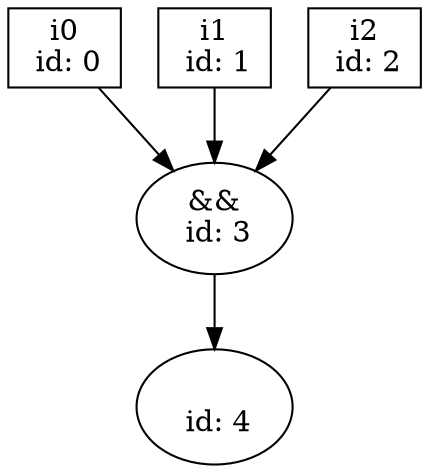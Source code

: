 digraph G {
n0 [label="i0\n id: 0",shape="box"];
n1 [label="i1\n id: 1",shape="box"];
n2 [label="i2\n id: 2",shape="box"];
n3 [label="&&\n id: 3"];
n4 [label="\n id: 4"];
n0 -> n3
n1 -> n3
n2 -> n3
n3 -> n4
}